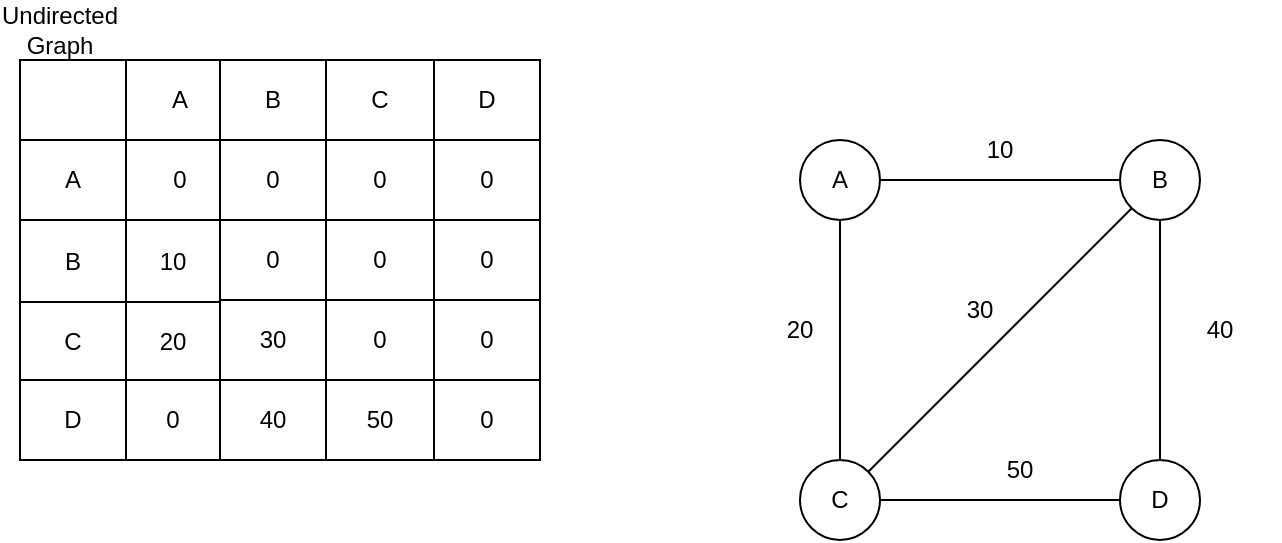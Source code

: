 <mxfile>
    <diagram id="xlyPv-fJLNRsG1CuRV7L" name="Page-1">
        <mxGraphModel dx="756" dy="473" grid="1" gridSize="10" guides="1" tooltips="1" connect="1" arrows="1" fold="1" page="1" pageScale="1" pageWidth="850" pageHeight="1100" math="0" shadow="0">
            <root>
                <mxCell id="0"/>
                <mxCell id="1" parent="0"/>
                <mxCell id="2" value="" style="shape=table;html=1;whiteSpace=wrap;startSize=0;container=1;collapsible=0;childLayout=tableLayout;" vertex="1" parent="1">
                    <mxGeometry x="50" y="40" width="160" height="120" as="geometry"/>
                </mxCell>
                <mxCell id="3" value="" style="shape=tableRow;horizontal=0;startSize=0;swimlaneHead=0;swimlaneBody=0;top=0;left=0;bottom=0;right=0;collapsible=0;dropTarget=0;fillColor=none;points=[[0,0.5],[1,0.5]];portConstraint=eastwest;" vertex="1" parent="2">
                    <mxGeometry width="160" height="40" as="geometry"/>
                </mxCell>
                <mxCell id="4" value="" style="shape=partialRectangle;html=1;whiteSpace=wrap;connectable=0;fillColor=none;top=0;left=0;bottom=0;right=0;overflow=hidden;" vertex="1" parent="3">
                    <mxGeometry width="53" height="40" as="geometry">
                        <mxRectangle width="53" height="40" as="alternateBounds"/>
                    </mxGeometry>
                </mxCell>
                <mxCell id="5" value="A" style="shape=partialRectangle;html=1;whiteSpace=wrap;connectable=0;fillColor=none;top=0;left=0;bottom=0;right=0;overflow=hidden;" vertex="1" parent="3">
                    <mxGeometry x="53" width="54" height="40" as="geometry">
                        <mxRectangle width="54" height="40" as="alternateBounds"/>
                    </mxGeometry>
                </mxCell>
                <mxCell id="6" value="B" style="shape=partialRectangle;html=1;whiteSpace=wrap;connectable=0;fillColor=none;top=0;left=0;bottom=0;right=0;overflow=hidden;" vertex="1" parent="3">
                    <mxGeometry x="107" width="53" height="40" as="geometry">
                        <mxRectangle width="53" height="40" as="alternateBounds"/>
                    </mxGeometry>
                </mxCell>
                <mxCell id="7" value="" style="shape=tableRow;horizontal=0;startSize=0;swimlaneHead=0;swimlaneBody=0;top=0;left=0;bottom=0;right=0;collapsible=0;dropTarget=0;fillColor=none;points=[[0,0.5],[1,0.5]];portConstraint=eastwest;" vertex="1" parent="2">
                    <mxGeometry y="40" width="160" height="40" as="geometry"/>
                </mxCell>
                <mxCell id="8" value="A" style="shape=partialRectangle;html=1;whiteSpace=wrap;connectable=0;fillColor=none;top=0;left=0;bottom=0;right=0;overflow=hidden;" vertex="1" parent="7">
                    <mxGeometry width="53" height="40" as="geometry">
                        <mxRectangle width="53" height="40" as="alternateBounds"/>
                    </mxGeometry>
                </mxCell>
                <mxCell id="9" value="0" style="shape=partialRectangle;html=1;whiteSpace=wrap;connectable=0;fillColor=none;top=0;left=0;bottom=0;right=0;overflow=hidden;" vertex="1" parent="7">
                    <mxGeometry x="53" width="54" height="40" as="geometry">
                        <mxRectangle width="54" height="40" as="alternateBounds"/>
                    </mxGeometry>
                </mxCell>
                <mxCell id="10" value="0" style="shape=partialRectangle;html=1;whiteSpace=wrap;connectable=0;fillColor=none;top=0;left=0;bottom=0;right=0;overflow=hidden;" vertex="1" parent="7">
                    <mxGeometry x="107" width="53" height="40" as="geometry">
                        <mxRectangle width="53" height="40" as="alternateBounds"/>
                    </mxGeometry>
                </mxCell>
                <mxCell id="11" value="" style="shape=tableRow;horizontal=0;startSize=0;swimlaneHead=0;swimlaneBody=0;top=0;left=0;bottom=0;right=0;collapsible=0;dropTarget=0;fillColor=none;points=[[0,0.5],[1,0.5]];portConstraint=eastwest;" vertex="1" parent="2">
                    <mxGeometry y="80" width="160" height="40" as="geometry"/>
                </mxCell>
                <mxCell id="12" value="B" style="shape=partialRectangle;html=1;whiteSpace=wrap;connectable=0;fillColor=none;top=0;left=0;bottom=0;right=0;overflow=hidden;" vertex="1" parent="11">
                    <mxGeometry width="53" height="40" as="geometry">
                        <mxRectangle width="53" height="40" as="alternateBounds"/>
                    </mxGeometry>
                </mxCell>
                <mxCell id="13" value="10" style="shape=partialRectangle;html=1;whiteSpace=wrap;connectable=0;fillColor=none;top=0;left=0;bottom=0;right=0;overflow=hidden;" vertex="1" parent="11">
                    <mxGeometry x="53" width="54" height="40" as="geometry">
                        <mxRectangle width="54" height="40" as="alternateBounds"/>
                    </mxGeometry>
                </mxCell>
                <mxCell id="14" value="0" style="shape=partialRectangle;html=1;whiteSpace=wrap;connectable=0;fillColor=none;top=0;left=0;bottom=0;right=0;overflow=hidden;pointerEvents=1;" vertex="1" parent="11">
                    <mxGeometry x="107" width="53" height="40" as="geometry">
                        <mxRectangle width="53" height="40" as="alternateBounds"/>
                    </mxGeometry>
                </mxCell>
                <mxCell id="54" value="" style="shape=table;html=1;whiteSpace=wrap;startSize=0;container=1;collapsible=0;childLayout=tableLayout;rowLines=1;columnLines=1;fixedRows=1;resizeLast=1;resizeLastRow=1;noLabel=0;snapToPoint=0;fixDash=0;expand=1;" vertex="1" parent="1">
                    <mxGeometry x="150" y="40" width="160" height="120" as="geometry"/>
                </mxCell>
                <mxCell id="59" value="" style="shape=tableRow;horizontal=0;startSize=0;swimlaneHead=0;swimlaneBody=0;top=0;left=0;bottom=0;right=0;collapsible=0;dropTarget=0;fillColor=none;points=[[0,0.5],[1,0.5]];portConstraint=eastwest;" vertex="1" parent="54">
                    <mxGeometry width="160" height="40" as="geometry"/>
                </mxCell>
                <mxCell id="60" value="B" style="shape=partialRectangle;html=1;whiteSpace=wrap;connectable=0;fillColor=none;top=0;left=0;bottom=0;right=0;overflow=hidden;" vertex="1" parent="59">
                    <mxGeometry width="53" height="40" as="geometry">
                        <mxRectangle width="53" height="40" as="alternateBounds"/>
                    </mxGeometry>
                </mxCell>
                <mxCell id="61" value="C" style="shape=partialRectangle;html=1;whiteSpace=wrap;connectable=0;fillColor=none;top=0;left=0;bottom=0;right=0;overflow=hidden;" vertex="1" parent="59">
                    <mxGeometry x="53" width="54" height="40" as="geometry">
                        <mxRectangle width="54" height="40" as="alternateBounds"/>
                    </mxGeometry>
                </mxCell>
                <mxCell id="62" value="D" style="shape=partialRectangle;html=1;whiteSpace=wrap;connectable=0;fillColor=none;top=0;left=0;bottom=0;right=0;overflow=hidden;" vertex="1" parent="59">
                    <mxGeometry x="107" width="53" height="40" as="geometry">
                        <mxRectangle width="53" height="40" as="alternateBounds"/>
                    </mxGeometry>
                </mxCell>
                <mxCell id="63" value="" style="shape=tableRow;horizontal=0;startSize=0;swimlaneHead=0;swimlaneBody=0;top=0;left=0;bottom=0;right=0;collapsible=0;dropTarget=0;fillColor=none;points=[[0,0.5],[1,0.5]];portConstraint=eastwest;" vertex="1" parent="54">
                    <mxGeometry y="40" width="160" height="40" as="geometry"/>
                </mxCell>
                <mxCell id="64" value="0" style="shape=partialRectangle;html=1;whiteSpace=wrap;connectable=0;fillColor=none;top=0;left=0;bottom=0;right=0;overflow=hidden;" vertex="1" parent="63">
                    <mxGeometry width="53" height="40" as="geometry">
                        <mxRectangle width="53" height="40" as="alternateBounds"/>
                    </mxGeometry>
                </mxCell>
                <mxCell id="65" value="0" style="shape=partialRectangle;html=1;whiteSpace=wrap;connectable=0;fillColor=none;top=0;left=0;bottom=0;right=0;overflow=hidden;" vertex="1" parent="63">
                    <mxGeometry x="53" width="54" height="40" as="geometry">
                        <mxRectangle width="54" height="40" as="alternateBounds"/>
                    </mxGeometry>
                </mxCell>
                <mxCell id="66" value="0" style="shape=partialRectangle;html=1;whiteSpace=wrap;connectable=0;fillColor=none;top=0;left=0;bottom=0;right=0;overflow=hidden;pointerEvents=1;" vertex="1" parent="63">
                    <mxGeometry x="107" width="53" height="40" as="geometry">
                        <mxRectangle width="53" height="40" as="alternateBounds"/>
                    </mxGeometry>
                </mxCell>
                <mxCell id="55" value="" style="shape=tableRow;horizontal=0;startSize=0;swimlaneHead=0;swimlaneBody=0;top=0;left=0;bottom=0;right=0;collapsible=0;dropTarget=0;fillColor=none;points=[[0,0.5],[1,0.5]];portConstraint=eastwest;" vertex="1" parent="54">
                    <mxGeometry y="80" width="160" height="40" as="geometry"/>
                </mxCell>
                <mxCell id="56" value="0" style="shape=partialRectangle;html=1;whiteSpace=wrap;connectable=0;fillColor=none;top=0;left=0;bottom=0;right=0;overflow=hidden;" vertex="1" parent="55">
                    <mxGeometry width="53" height="40" as="geometry">
                        <mxRectangle width="53" height="40" as="alternateBounds"/>
                    </mxGeometry>
                </mxCell>
                <mxCell id="57" value="0" style="shape=partialRectangle;html=1;whiteSpace=wrap;connectable=0;fillColor=none;top=0;left=0;bottom=0;right=0;overflow=hidden;" vertex="1" parent="55">
                    <mxGeometry x="53" width="54" height="40" as="geometry">
                        <mxRectangle width="54" height="40" as="alternateBounds"/>
                    </mxGeometry>
                </mxCell>
                <mxCell id="58" value="0" style="shape=partialRectangle;html=1;whiteSpace=wrap;connectable=0;fillColor=none;top=0;left=0;bottom=0;right=0;overflow=hidden;strokeColor=none;" vertex="1" parent="55">
                    <mxGeometry x="107" width="53" height="40" as="geometry">
                        <mxRectangle width="53" height="40" as="alternateBounds"/>
                    </mxGeometry>
                </mxCell>
                <mxCell id="67" value="" style="shape=table;html=1;whiteSpace=wrap;startSize=0;container=1;collapsible=0;childLayout=tableLayout;" vertex="1" parent="1">
                    <mxGeometry x="50" y="120" width="150" height="120" as="geometry"/>
                </mxCell>
                <mxCell id="68" value="" style="shape=tableRow;horizontal=0;startSize=0;swimlaneHead=0;swimlaneBody=0;top=0;left=0;bottom=0;right=0;collapsible=0;dropTarget=0;fillColor=none;points=[[0,0.5],[1,0.5]];portConstraint=eastwest;" vertex="1" parent="67">
                    <mxGeometry width="150" height="41" as="geometry"/>
                </mxCell>
                <mxCell id="69" value="B" style="shape=partialRectangle;html=1;whiteSpace=wrap;connectable=0;fillColor=none;top=0;left=0;bottom=0;right=0;overflow=hidden;" vertex="1" parent="68">
                    <mxGeometry width="53" height="41" as="geometry">
                        <mxRectangle width="53" height="41" as="alternateBounds"/>
                    </mxGeometry>
                </mxCell>
                <mxCell id="70" value="10" style="shape=partialRectangle;html=1;whiteSpace=wrap;connectable=0;fillColor=none;top=0;left=0;bottom=0;right=0;overflow=hidden;" vertex="1" parent="68">
                    <mxGeometry x="53" width="47" height="41" as="geometry">
                        <mxRectangle width="47" height="41" as="alternateBounds"/>
                    </mxGeometry>
                </mxCell>
                <mxCell id="71" value="30" style="shape=partialRectangle;html=1;whiteSpace=wrap;connectable=0;fillColor=none;top=0;left=0;bottom=0;right=0;overflow=hidden;" vertex="1" parent="68">
                    <mxGeometry x="100" width="50" height="41" as="geometry">
                        <mxRectangle width="50" height="41" as="alternateBounds"/>
                    </mxGeometry>
                </mxCell>
                <mxCell id="72" value="" style="shape=tableRow;horizontal=0;startSize=0;swimlaneHead=0;swimlaneBody=0;top=0;left=0;bottom=0;right=0;collapsible=0;dropTarget=0;fillColor=none;points=[[0,0.5],[1,0.5]];portConstraint=eastwest;" vertex="1" parent="67">
                    <mxGeometry y="41" width="150" height="39" as="geometry"/>
                </mxCell>
                <mxCell id="73" value="C" style="shape=partialRectangle;html=1;whiteSpace=wrap;connectable=0;fillColor=none;top=0;left=0;bottom=0;right=0;overflow=hidden;" vertex="1" parent="72">
                    <mxGeometry width="53" height="39" as="geometry">
                        <mxRectangle width="53" height="39" as="alternateBounds"/>
                    </mxGeometry>
                </mxCell>
                <mxCell id="74" value="20" style="shape=partialRectangle;html=1;whiteSpace=wrap;connectable=0;fillColor=none;top=0;left=0;bottom=0;right=0;overflow=hidden;" vertex="1" parent="72">
                    <mxGeometry x="53" width="47" height="39" as="geometry">
                        <mxRectangle width="47" height="39" as="alternateBounds"/>
                    </mxGeometry>
                </mxCell>
                <mxCell id="75" value="40" style="shape=partialRectangle;html=1;whiteSpace=wrap;connectable=0;fillColor=none;top=0;left=0;bottom=0;right=0;overflow=hidden;" vertex="1" parent="72">
                    <mxGeometry x="100" width="50" height="39" as="geometry">
                        <mxRectangle width="50" height="39" as="alternateBounds"/>
                    </mxGeometry>
                </mxCell>
                <mxCell id="76" value="" style="shape=tableRow;horizontal=0;startSize=0;swimlaneHead=0;swimlaneBody=0;top=0;left=0;bottom=0;right=0;collapsible=0;dropTarget=0;fillColor=none;points=[[0,0.5],[1,0.5]];portConstraint=eastwest;" vertex="1" parent="67">
                    <mxGeometry y="80" width="150" height="40" as="geometry"/>
                </mxCell>
                <mxCell id="77" value="D" style="shape=partialRectangle;html=1;whiteSpace=wrap;connectable=0;fillColor=none;top=0;left=0;bottom=0;right=0;overflow=hidden;" vertex="1" parent="76">
                    <mxGeometry width="53" height="40" as="geometry">
                        <mxRectangle width="53" height="40" as="alternateBounds"/>
                    </mxGeometry>
                </mxCell>
                <mxCell id="78" value="0" style="shape=partialRectangle;html=1;whiteSpace=wrap;connectable=0;fillColor=none;top=0;left=0;bottom=0;right=0;overflow=hidden;" vertex="1" parent="76">
                    <mxGeometry x="53" width="47" height="40" as="geometry">
                        <mxRectangle width="47" height="40" as="alternateBounds"/>
                    </mxGeometry>
                </mxCell>
                <mxCell id="79" value="" style="shape=partialRectangle;html=1;whiteSpace=wrap;connectable=0;fillColor=none;top=0;left=0;bottom=0;right=0;overflow=hidden;pointerEvents=1;" vertex="1" parent="76">
                    <mxGeometry x="100" width="50" height="40" as="geometry">
                        <mxRectangle width="50" height="40" as="alternateBounds"/>
                    </mxGeometry>
                </mxCell>
                <mxCell id="80" value="" style="shape=table;html=1;whiteSpace=wrap;startSize=0;container=1;collapsible=0;childLayout=tableLayout;" vertex="1" parent="1">
                    <mxGeometry x="150" y="120" width="160" height="120" as="geometry"/>
                </mxCell>
                <mxCell id="81" value="" style="shape=tableRow;horizontal=0;startSize=0;swimlaneHead=0;swimlaneBody=0;top=0;left=0;bottom=0;right=0;collapsible=0;dropTarget=0;fillColor=none;points=[[0,0.5],[1,0.5]];portConstraint=eastwest;" vertex="1" parent="80">
                    <mxGeometry width="160" height="40" as="geometry"/>
                </mxCell>
                <mxCell id="82" value="0" style="shape=partialRectangle;html=1;whiteSpace=wrap;connectable=0;fillColor=none;top=0;left=0;bottom=0;right=0;overflow=hidden;" vertex="1" parent="81">
                    <mxGeometry width="53" height="40" as="geometry">
                        <mxRectangle width="53" height="40" as="alternateBounds"/>
                    </mxGeometry>
                </mxCell>
                <mxCell id="83" value="0" style="shape=partialRectangle;html=1;whiteSpace=wrap;connectable=0;fillColor=none;top=0;left=0;bottom=0;right=0;overflow=hidden;" vertex="1" parent="81">
                    <mxGeometry x="53" width="54" height="40" as="geometry">
                        <mxRectangle width="54" height="40" as="alternateBounds"/>
                    </mxGeometry>
                </mxCell>
                <mxCell id="84" value="0" style="shape=partialRectangle;html=1;whiteSpace=wrap;connectable=0;fillColor=none;top=0;left=0;bottom=0;right=0;overflow=hidden;" vertex="1" parent="81">
                    <mxGeometry x="107" width="53" height="40" as="geometry">
                        <mxRectangle width="53" height="40" as="alternateBounds"/>
                    </mxGeometry>
                </mxCell>
                <mxCell id="85" value="" style="shape=tableRow;horizontal=0;startSize=0;swimlaneHead=0;swimlaneBody=0;top=0;left=0;bottom=0;right=0;collapsible=0;dropTarget=0;fillColor=none;points=[[0,0.5],[1,0.5]];portConstraint=eastwest;" vertex="1" parent="80">
                    <mxGeometry y="40" width="160" height="40" as="geometry"/>
                </mxCell>
                <mxCell id="86" value="30" style="shape=partialRectangle;html=1;whiteSpace=wrap;connectable=0;fillColor=none;top=0;left=0;bottom=0;right=0;overflow=hidden;" vertex="1" parent="85">
                    <mxGeometry width="53" height="40" as="geometry">
                        <mxRectangle width="53" height="40" as="alternateBounds"/>
                    </mxGeometry>
                </mxCell>
                <mxCell id="87" value="0" style="shape=partialRectangle;html=1;whiteSpace=wrap;connectable=0;fillColor=none;top=0;left=0;bottom=0;right=0;overflow=hidden;" vertex="1" parent="85">
                    <mxGeometry x="53" width="54" height="40" as="geometry">
                        <mxRectangle width="54" height="40" as="alternateBounds"/>
                    </mxGeometry>
                </mxCell>
                <mxCell id="88" value="0" style="shape=partialRectangle;html=1;whiteSpace=wrap;connectable=0;fillColor=none;top=0;left=0;bottom=0;right=0;overflow=hidden;" vertex="1" parent="85">
                    <mxGeometry x="107" width="53" height="40" as="geometry">
                        <mxRectangle width="53" height="40" as="alternateBounds"/>
                    </mxGeometry>
                </mxCell>
                <mxCell id="89" value="" style="shape=tableRow;horizontal=0;startSize=0;swimlaneHead=0;swimlaneBody=0;top=0;left=0;bottom=0;right=0;collapsible=0;dropTarget=0;fillColor=none;points=[[0,0.5],[1,0.5]];portConstraint=eastwest;" vertex="1" parent="80">
                    <mxGeometry y="80" width="160" height="40" as="geometry"/>
                </mxCell>
                <mxCell id="90" value="40" style="shape=partialRectangle;html=1;whiteSpace=wrap;connectable=0;fillColor=none;top=0;left=0;bottom=0;right=0;overflow=hidden;" vertex="1" parent="89">
                    <mxGeometry width="53" height="40" as="geometry">
                        <mxRectangle width="53" height="40" as="alternateBounds"/>
                    </mxGeometry>
                </mxCell>
                <mxCell id="91" value="50" style="shape=partialRectangle;html=1;whiteSpace=wrap;connectable=0;fillColor=none;top=0;left=0;bottom=0;right=0;overflow=hidden;" vertex="1" parent="89">
                    <mxGeometry x="53" width="54" height="40" as="geometry">
                        <mxRectangle width="54" height="40" as="alternateBounds"/>
                    </mxGeometry>
                </mxCell>
                <mxCell id="92" value="0" style="shape=partialRectangle;html=1;whiteSpace=wrap;connectable=0;fillColor=none;top=0;left=0;bottom=0;right=0;overflow=hidden;pointerEvents=1;" vertex="1" parent="89">
                    <mxGeometry x="107" width="53" height="40" as="geometry">
                        <mxRectangle width="53" height="40" as="alternateBounds"/>
                    </mxGeometry>
                </mxCell>
                <mxCell id="93" value="Undirected Graph" style="text;strokeColor=none;align=center;fillColor=none;html=1;verticalAlign=middle;whiteSpace=wrap;rounded=0;" vertex="1" parent="1">
                    <mxGeometry x="40" y="10" width="60" height="30" as="geometry"/>
                </mxCell>
                <mxCell id="107" value="A" style="ellipse;whiteSpace=wrap;html=1;aspect=fixed;labelBackgroundColor=none;strokeColor=default;fillColor=none;" vertex="1" parent="1">
                    <mxGeometry x="440" y="80" width="40" height="40" as="geometry"/>
                </mxCell>
                <mxCell id="111" style="edgeStyle=none;html=1;exitX=0;exitY=0.5;exitDx=0;exitDy=0;entryX=1;entryY=0.5;entryDx=0;entryDy=0;endArrow=none;endFill=0;" edge="1" parent="1" source="108" target="107">
                    <mxGeometry relative="1" as="geometry"/>
                </mxCell>
                <mxCell id="112" style="edgeStyle=none;html=1;exitX=0.5;exitY=1;exitDx=0;exitDy=0;entryX=0.5;entryY=0;entryDx=0;entryDy=0;endArrow=none;endFill=0;" edge="1" parent="1" source="108" target="110">
                    <mxGeometry relative="1" as="geometry"/>
                </mxCell>
                <mxCell id="108" value="B" style="ellipse;whiteSpace=wrap;html=1;aspect=fixed;labelBackgroundColor=none;strokeColor=default;fillColor=none;" vertex="1" parent="1">
                    <mxGeometry x="600" y="80" width="40" height="40" as="geometry"/>
                </mxCell>
                <mxCell id="114" style="edgeStyle=none;html=1;exitX=1;exitY=0;exitDx=0;exitDy=0;endArrow=none;endFill=0;" edge="1" parent="1" source="109" target="108">
                    <mxGeometry relative="1" as="geometry"/>
                </mxCell>
                <mxCell id="115" style="edgeStyle=none;html=1;exitX=0.5;exitY=0;exitDx=0;exitDy=0;entryX=0.5;entryY=1;entryDx=0;entryDy=0;endArrow=none;endFill=0;" edge="1" parent="1" source="109" target="107">
                    <mxGeometry relative="1" as="geometry"/>
                </mxCell>
                <mxCell id="116" style="edgeStyle=none;html=1;exitX=1;exitY=0.5;exitDx=0;exitDy=0;entryX=0;entryY=0.5;entryDx=0;entryDy=0;endArrow=none;endFill=0;" edge="1" parent="1" source="109" target="110">
                    <mxGeometry relative="1" as="geometry"/>
                </mxCell>
                <mxCell id="109" value="C" style="ellipse;whiteSpace=wrap;html=1;aspect=fixed;labelBackgroundColor=none;strokeColor=default;fillColor=none;" vertex="1" parent="1">
                    <mxGeometry x="440" y="240" width="40" height="40" as="geometry"/>
                </mxCell>
                <mxCell id="110" value="D" style="ellipse;whiteSpace=wrap;html=1;aspect=fixed;labelBackgroundColor=none;strokeColor=default;fillColor=none;" vertex="1" parent="1">
                    <mxGeometry x="600" y="240" width="40" height="40" as="geometry"/>
                </mxCell>
                <mxCell id="117" value="10" style="text;strokeColor=none;align=center;fillColor=none;html=1;verticalAlign=middle;whiteSpace=wrap;rounded=0;labelBackgroundColor=none;" vertex="1" parent="1">
                    <mxGeometry x="510" y="70" width="60" height="30" as="geometry"/>
                </mxCell>
                <mxCell id="118" value="20" style="text;strokeColor=none;align=center;fillColor=none;html=1;verticalAlign=middle;whiteSpace=wrap;rounded=0;labelBackgroundColor=none;" vertex="1" parent="1">
                    <mxGeometry x="410" y="160" width="60" height="30" as="geometry"/>
                </mxCell>
                <mxCell id="119" value="30&lt;span style=&quot;color: rgba(0, 0, 0, 0); font-family: monospace; font-size: 0px; text-align: start;&quot;&gt;%3CmxGraphModel%3E%3Croot%3E%3CmxCell%20id%3D%220%22%2F%3E%3CmxCell%20id%3D%221%22%20parent%3D%220%22%2F%3E%3CmxCell%20id%3D%222%22%20value%3D%2210%22%20style%3D%22text%3BstrokeColor%3Dnone%3Balign%3Dcenter%3BfillColor%3Dnone%3Bhtml%3D1%3BverticalAlign%3Dmiddle%3BwhiteSpace%3Dwrap%3Brounded%3D0%3BlabelBackgroundColor%3Dnone%3B%22%20vertex%3D%221%22%20parent%3D%221%22%3E%3CmxGeometry%20x%3D%22510%22%20y%3D%2270%22%20width%3D%2260%22%20height%3D%2230%22%20as%3D%22geometry%22%2F%3E%3C%2FmxCell%3E%3C%2Froot%3E%3C%2FmxGraphModel%3E&lt;/span&gt;" style="text;strokeColor=none;align=center;fillColor=none;html=1;verticalAlign=middle;whiteSpace=wrap;rounded=0;labelBackgroundColor=none;" vertex="1" parent="1">
                    <mxGeometry x="500" y="150" width="60" height="30" as="geometry"/>
                </mxCell>
                <mxCell id="120" value="40" style="text;strokeColor=none;align=center;fillColor=none;html=1;verticalAlign=middle;whiteSpace=wrap;rounded=0;labelBackgroundColor=none;" vertex="1" parent="1">
                    <mxGeometry x="620" y="160" width="60" height="30" as="geometry"/>
                </mxCell>
                <mxCell id="121" value="50" style="text;strokeColor=none;align=center;fillColor=none;html=1;verticalAlign=middle;whiteSpace=wrap;rounded=0;labelBackgroundColor=none;" vertex="1" parent="1">
                    <mxGeometry x="520" y="230" width="60" height="30" as="geometry"/>
                </mxCell>
            </root>
        </mxGraphModel>
    </diagram>
</mxfile>